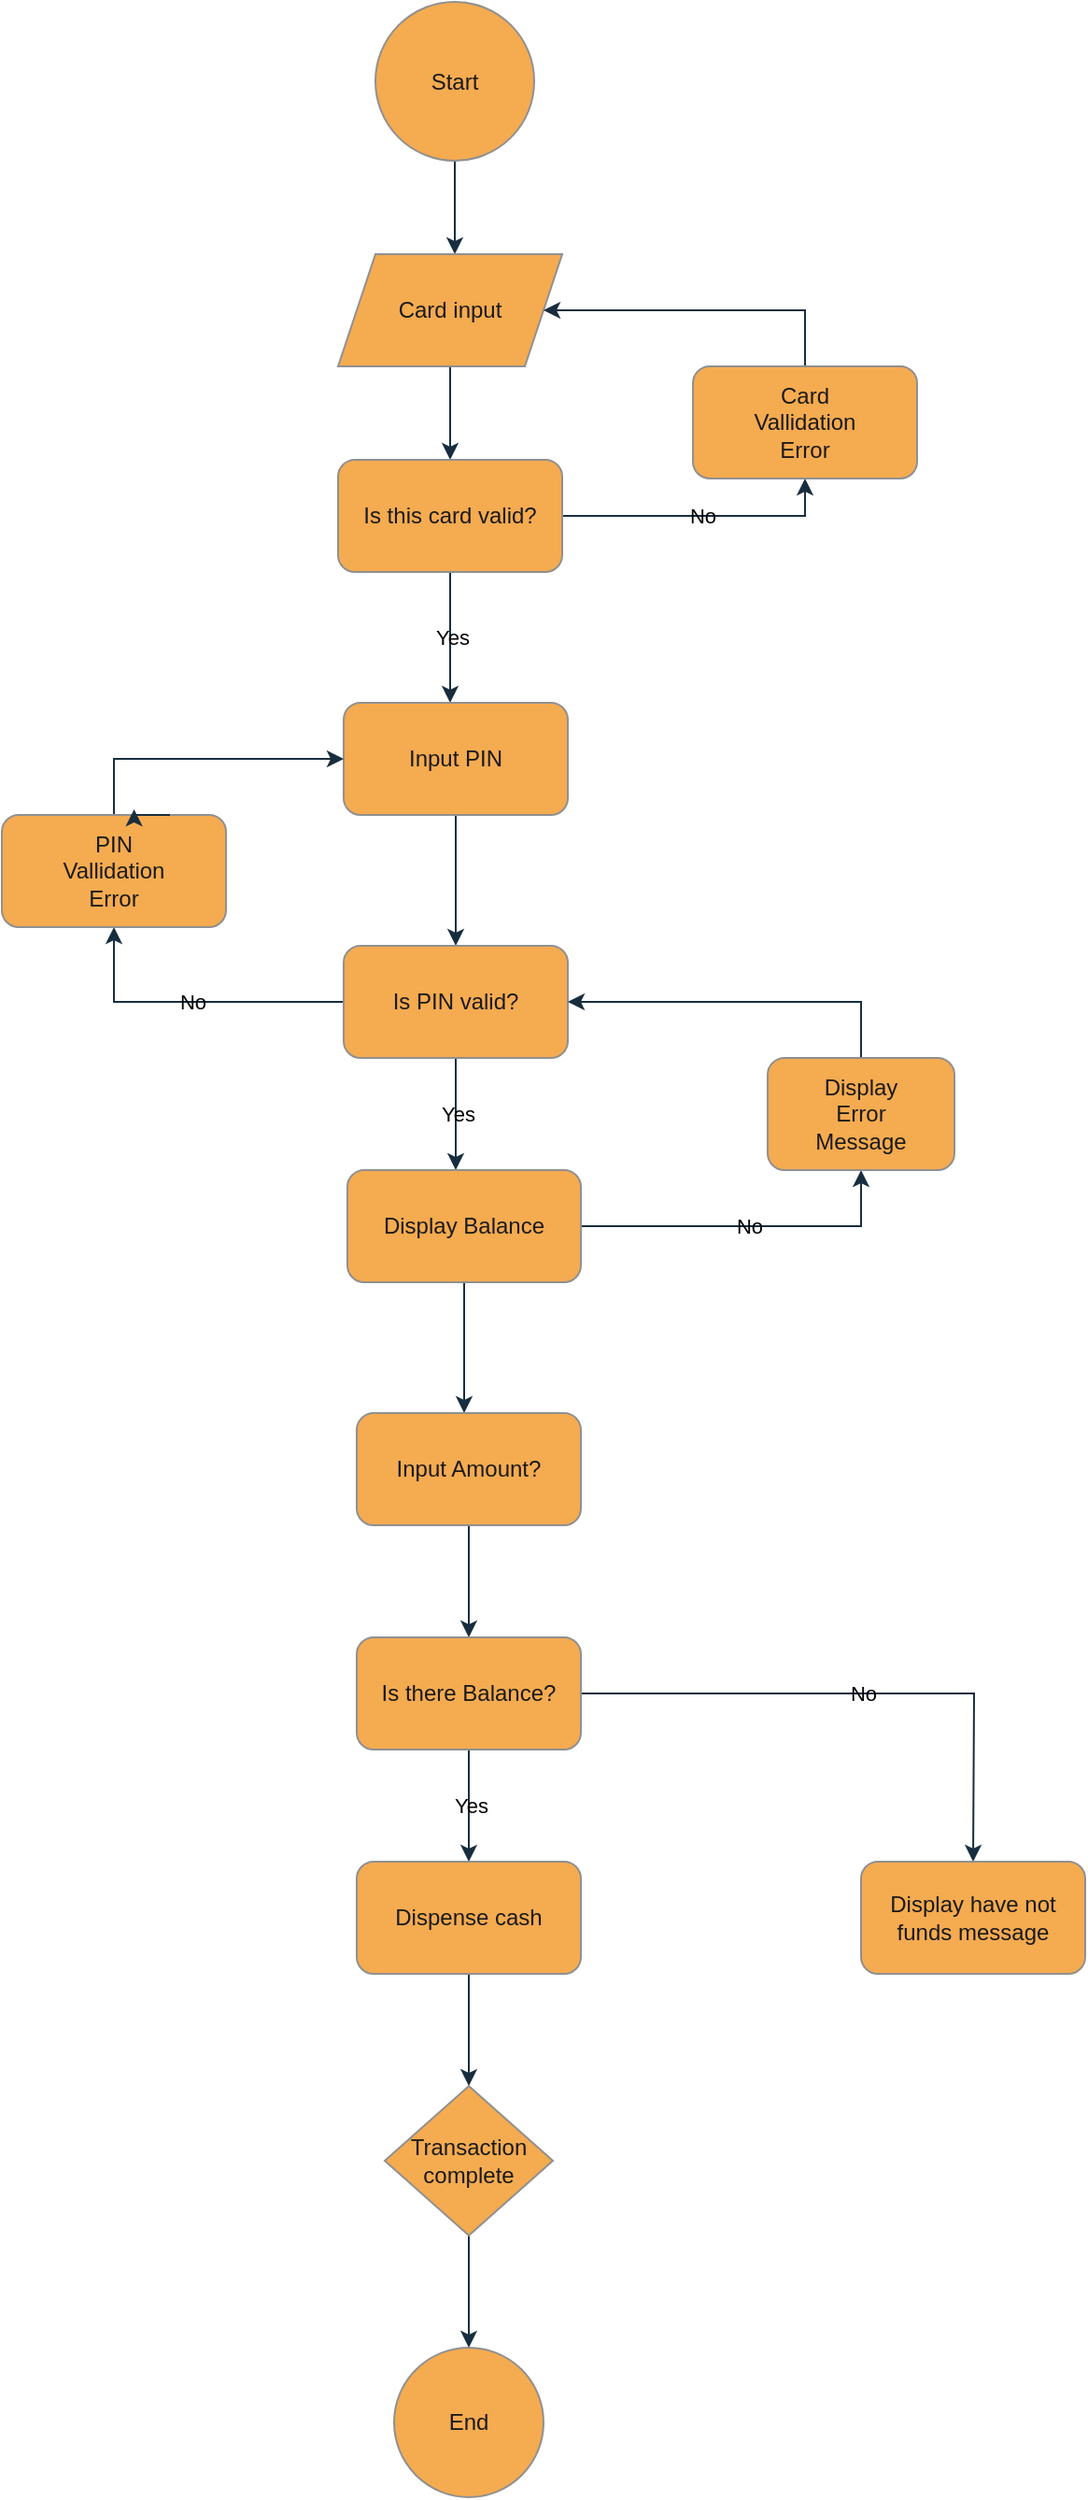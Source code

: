 <mxfile version="22.0.8" type="device">
  <diagram name="Page-1" id="ILPu-Vnk1iZfI6EeKE2v">
    <mxGraphModel dx="1050" dy="581" grid="1" gridSize="10" guides="1" tooltips="1" connect="1" arrows="1" fold="1" page="1" pageScale="1" pageWidth="850" pageHeight="1100" math="0" shadow="0">
      <root>
        <mxCell id="0" />
        <mxCell id="1" parent="0" />
        <mxCell id="fr6T2esQNYE4sj8cchZn-2" style="edgeStyle=orthogonalEdgeStyle;rounded=0;orthogonalLoop=1;jettySize=auto;html=1;labelBackgroundColor=none;strokeColor=#182E3E;fontColor=default;" edge="1" parent="1" source="fr6T2esQNYE4sj8cchZn-1">
          <mxGeometry relative="1" as="geometry">
            <mxPoint x="422.5" y="190" as="targetPoint" />
          </mxGeometry>
        </mxCell>
        <mxCell id="fr6T2esQNYE4sj8cchZn-1" value="Start" style="ellipse;whiteSpace=wrap;html=1;aspect=fixed;labelBackgroundColor=none;fillColor=#F5AB50;strokeColor=#909090;fontColor=#1A1A1A;" vertex="1" parent="1">
          <mxGeometry x="380" y="55" width="85" height="85" as="geometry" />
        </mxCell>
        <mxCell id="fr6T2esQNYE4sj8cchZn-5" style="edgeStyle=orthogonalEdgeStyle;rounded=0;orthogonalLoop=1;jettySize=auto;html=1;entryX=0.5;entryY=0;entryDx=0;entryDy=0;labelBackgroundColor=none;strokeColor=#182E3E;fontColor=default;" edge="1" parent="1" source="fr6T2esQNYE4sj8cchZn-3" target="fr6T2esQNYE4sj8cchZn-4">
          <mxGeometry relative="1" as="geometry" />
        </mxCell>
        <mxCell id="fr6T2esQNYE4sj8cchZn-3" value="Card input" style="shape=parallelogram;perimeter=parallelogramPerimeter;whiteSpace=wrap;html=1;fixedSize=1;labelBackgroundColor=none;fillColor=#F5AB50;strokeColor=#909090;fontColor=#1A1A1A;" vertex="1" parent="1">
          <mxGeometry x="360" y="190" width="120" height="60" as="geometry" />
        </mxCell>
        <mxCell id="fr6T2esQNYE4sj8cchZn-8" value="No" style="edgeStyle=orthogonalEdgeStyle;rounded=0;orthogonalLoop=1;jettySize=auto;html=1;entryX=0.5;entryY=1;entryDx=0;entryDy=0;labelBackgroundColor=none;strokeColor=#182E3E;fontColor=default;" edge="1" parent="1" source="fr6T2esQNYE4sj8cchZn-4" target="fr6T2esQNYE4sj8cchZn-7">
          <mxGeometry relative="1" as="geometry" />
        </mxCell>
        <mxCell id="fr6T2esQNYE4sj8cchZn-10" value="Yes" style="edgeStyle=orthogonalEdgeStyle;rounded=0;orthogonalLoop=1;jettySize=auto;html=1;exitX=0.5;exitY=1;exitDx=0;exitDy=0;labelBackgroundColor=none;strokeColor=#182E3E;fontColor=default;" edge="1" parent="1" source="fr6T2esQNYE4sj8cchZn-4">
          <mxGeometry relative="1" as="geometry">
            <mxPoint x="420" y="430" as="targetPoint" />
          </mxGeometry>
        </mxCell>
        <mxCell id="fr6T2esQNYE4sj8cchZn-4" value="Is this card valid?" style="rounded=1;whiteSpace=wrap;html=1;labelBackgroundColor=none;fillColor=#F5AB50;strokeColor=#909090;fontColor=#1A1A1A;" vertex="1" parent="1">
          <mxGeometry x="360" y="300" width="120" height="60" as="geometry" />
        </mxCell>
        <mxCell id="fr6T2esQNYE4sj8cchZn-9" style="edgeStyle=orthogonalEdgeStyle;rounded=0;orthogonalLoop=1;jettySize=auto;html=1;exitX=0.5;exitY=0;exitDx=0;exitDy=0;entryX=1;entryY=0.5;entryDx=0;entryDy=0;labelBackgroundColor=none;strokeColor=#182E3E;fontColor=default;" edge="1" parent="1" source="fr6T2esQNYE4sj8cchZn-7" target="fr6T2esQNYE4sj8cchZn-3">
          <mxGeometry relative="1" as="geometry" />
        </mxCell>
        <mxCell id="fr6T2esQNYE4sj8cchZn-7" value="Card&lt;br&gt;Vallidation&lt;br&gt;Error" style="rounded=1;whiteSpace=wrap;html=1;labelBackgroundColor=none;fillColor=#F5AB50;strokeColor=#909090;fontColor=#1A1A1A;" vertex="1" parent="1">
          <mxGeometry x="550" y="250" width="120" height="60" as="geometry" />
        </mxCell>
        <mxCell id="fr6T2esQNYE4sj8cchZn-12" style="edgeStyle=orthogonalEdgeStyle;rounded=0;orthogonalLoop=1;jettySize=auto;html=1;labelBackgroundColor=none;strokeColor=#182E3E;fontColor=default;" edge="1" parent="1" source="fr6T2esQNYE4sj8cchZn-11">
          <mxGeometry relative="1" as="geometry">
            <mxPoint x="423" y="560" as="targetPoint" />
          </mxGeometry>
        </mxCell>
        <mxCell id="fr6T2esQNYE4sj8cchZn-11" value="Input PIN" style="rounded=1;whiteSpace=wrap;html=1;labelBackgroundColor=none;fillColor=#F5AB50;strokeColor=#909090;fontColor=#1A1A1A;" vertex="1" parent="1">
          <mxGeometry x="363" y="430" width="120" height="60" as="geometry" />
        </mxCell>
        <mxCell id="fr6T2esQNYE4sj8cchZn-16" value="No" style="edgeStyle=orthogonalEdgeStyle;rounded=0;orthogonalLoop=1;jettySize=auto;html=1;exitX=0;exitY=0.5;exitDx=0;exitDy=0;entryX=0.5;entryY=1;entryDx=0;entryDy=0;labelBackgroundColor=none;strokeColor=#182E3E;fontColor=default;" edge="1" parent="1" source="fr6T2esQNYE4sj8cchZn-13" target="fr6T2esQNYE4sj8cchZn-15">
          <mxGeometry relative="1" as="geometry" />
        </mxCell>
        <mxCell id="fr6T2esQNYE4sj8cchZn-20" value="Yes" style="edgeStyle=orthogonalEdgeStyle;rounded=0;orthogonalLoop=1;jettySize=auto;html=1;labelBackgroundColor=none;strokeColor=#182E3E;fontColor=default;" edge="1" parent="1" source="fr6T2esQNYE4sj8cchZn-13">
          <mxGeometry relative="1" as="geometry">
            <mxPoint x="423" y="680" as="targetPoint" />
          </mxGeometry>
        </mxCell>
        <mxCell id="fr6T2esQNYE4sj8cchZn-13" value="Is PIN valid?" style="rounded=1;whiteSpace=wrap;html=1;labelBackgroundColor=none;fillColor=#F5AB50;strokeColor=#909090;fontColor=#1A1A1A;" vertex="1" parent="1">
          <mxGeometry x="363" y="560" width="120" height="60" as="geometry" />
        </mxCell>
        <mxCell id="fr6T2esQNYE4sj8cchZn-19" style="edgeStyle=orthogonalEdgeStyle;rounded=0;orthogonalLoop=1;jettySize=auto;html=1;exitX=0.5;exitY=0;exitDx=0;exitDy=0;labelBackgroundColor=none;strokeColor=#182E3E;fontColor=default;" edge="1" parent="1" source="fr6T2esQNYE4sj8cchZn-15" target="fr6T2esQNYE4sj8cchZn-11">
          <mxGeometry relative="1" as="geometry" />
        </mxCell>
        <mxCell id="fr6T2esQNYE4sj8cchZn-15" value="PIN&lt;br&gt;Vallidation&lt;br&gt;Error" style="rounded=1;whiteSpace=wrap;html=1;labelBackgroundColor=none;fillColor=#F5AB50;strokeColor=#909090;fontColor=#1A1A1A;" vertex="1" parent="1">
          <mxGeometry x="180" y="490" width="120" height="60" as="geometry" />
        </mxCell>
        <mxCell id="fr6T2esQNYE4sj8cchZn-18" style="edgeStyle=orthogonalEdgeStyle;rounded=0;orthogonalLoop=1;jettySize=auto;html=1;exitX=0.75;exitY=0;exitDx=0;exitDy=0;entryX=0.59;entryY=-0.05;entryDx=0;entryDy=0;entryPerimeter=0;labelBackgroundColor=none;strokeColor=#182E3E;fontColor=default;" edge="1" parent="1" source="fr6T2esQNYE4sj8cchZn-15" target="fr6T2esQNYE4sj8cchZn-15">
          <mxGeometry relative="1" as="geometry" />
        </mxCell>
        <mxCell id="fr6T2esQNYE4sj8cchZn-30" value="No" style="edgeStyle=orthogonalEdgeStyle;rounded=0;orthogonalLoop=1;jettySize=auto;html=1;entryX=0.5;entryY=1;entryDx=0;entryDy=0;labelBackgroundColor=none;strokeColor=#182E3E;fontColor=default;" edge="1" parent="1" source="fr6T2esQNYE4sj8cchZn-23" target="fr6T2esQNYE4sj8cchZn-25">
          <mxGeometry relative="1" as="geometry" />
        </mxCell>
        <mxCell id="fr6T2esQNYE4sj8cchZn-33" style="edgeStyle=orthogonalEdgeStyle;rounded=0;orthogonalLoop=1;jettySize=auto;html=1;labelBackgroundColor=none;strokeColor=#182E3E;fontColor=default;" edge="1" parent="1" source="fr6T2esQNYE4sj8cchZn-23">
          <mxGeometry relative="1" as="geometry">
            <mxPoint x="427.5" y="810" as="targetPoint" />
          </mxGeometry>
        </mxCell>
        <mxCell id="fr6T2esQNYE4sj8cchZn-23" value="Display Balance" style="rounded=1;whiteSpace=wrap;html=1;labelBackgroundColor=none;fillColor=#F5AB50;strokeColor=#909090;fontColor=#1A1A1A;" vertex="1" parent="1">
          <mxGeometry x="365" y="680" width="125" height="60" as="geometry" />
        </mxCell>
        <mxCell id="fr6T2esQNYE4sj8cchZn-29" style="edgeStyle=orthogonalEdgeStyle;rounded=0;orthogonalLoop=1;jettySize=auto;html=1;exitX=0.5;exitY=0;exitDx=0;exitDy=0;labelBackgroundColor=none;strokeColor=#182E3E;fontColor=default;" edge="1" parent="1" source="fr6T2esQNYE4sj8cchZn-25" target="fr6T2esQNYE4sj8cchZn-13">
          <mxGeometry relative="1" as="geometry" />
        </mxCell>
        <mxCell id="fr6T2esQNYE4sj8cchZn-25" value="Display&lt;br&gt;Error&lt;br&gt;Message" style="rounded=1;whiteSpace=wrap;html=1;labelBackgroundColor=none;fillColor=#F5AB50;strokeColor=#909090;fontColor=#1A1A1A;" vertex="1" parent="1">
          <mxGeometry x="590" y="620" width="100" height="60" as="geometry" />
        </mxCell>
        <mxCell id="fr6T2esQNYE4sj8cchZn-36" style="edgeStyle=orthogonalEdgeStyle;rounded=0;orthogonalLoop=1;jettySize=auto;html=1;labelBackgroundColor=none;strokeColor=#182E3E;fontColor=default;" edge="1" parent="1" source="fr6T2esQNYE4sj8cchZn-35">
          <mxGeometry relative="1" as="geometry">
            <mxPoint x="430" y="930" as="targetPoint" />
          </mxGeometry>
        </mxCell>
        <mxCell id="fr6T2esQNYE4sj8cchZn-35" value="Input Amount?" style="rounded=1;whiteSpace=wrap;html=1;labelBackgroundColor=none;fillColor=#F5AB50;strokeColor=#909090;fontColor=#1A1A1A;" vertex="1" parent="1">
          <mxGeometry x="370" y="810" width="120" height="60" as="geometry" />
        </mxCell>
        <mxCell id="fr6T2esQNYE4sj8cchZn-39" value="Yes" style="edgeStyle=orthogonalEdgeStyle;rounded=0;orthogonalLoop=1;jettySize=auto;html=1;labelBackgroundColor=none;strokeColor=#182E3E;fontColor=default;" edge="1" parent="1" source="fr6T2esQNYE4sj8cchZn-37">
          <mxGeometry relative="1" as="geometry">
            <mxPoint x="430" y="1050" as="targetPoint" />
          </mxGeometry>
        </mxCell>
        <mxCell id="fr6T2esQNYE4sj8cchZn-43" value="No" style="edgeStyle=orthogonalEdgeStyle;rounded=0;orthogonalLoop=1;jettySize=auto;html=1;exitX=1;exitY=0.5;exitDx=0;exitDy=0;entryX=0.5;entryY=0;entryDx=0;entryDy=0;labelBackgroundColor=none;strokeColor=#182E3E;fontColor=default;" edge="1" parent="1" source="fr6T2esQNYE4sj8cchZn-37">
          <mxGeometry relative="1" as="geometry">
            <mxPoint x="700" y="1050" as="targetPoint" />
          </mxGeometry>
        </mxCell>
        <mxCell id="fr6T2esQNYE4sj8cchZn-37" value="Is there Balance?" style="rounded=1;whiteSpace=wrap;html=1;labelBackgroundColor=none;fillColor=#F5AB50;strokeColor=#909090;fontColor=#1A1A1A;" vertex="1" parent="1">
          <mxGeometry x="370" y="930" width="120" height="60" as="geometry" />
        </mxCell>
        <mxCell id="fr6T2esQNYE4sj8cchZn-46" style="edgeStyle=orthogonalEdgeStyle;rounded=0;orthogonalLoop=1;jettySize=auto;html=1;labelBackgroundColor=none;strokeColor=#182E3E;fontColor=default;" edge="1" parent="1" source="fr6T2esQNYE4sj8cchZn-40">
          <mxGeometry relative="1" as="geometry">
            <mxPoint x="430" y="1170" as="targetPoint" />
          </mxGeometry>
        </mxCell>
        <mxCell id="fr6T2esQNYE4sj8cchZn-40" value="Dispense cash" style="rounded=1;whiteSpace=wrap;html=1;labelBackgroundColor=none;fillColor=#F5AB50;strokeColor=#909090;fontColor=#1A1A1A;" vertex="1" parent="1">
          <mxGeometry x="370" y="1050" width="120" height="60" as="geometry" />
        </mxCell>
        <mxCell id="fr6T2esQNYE4sj8cchZn-45" value="Display have not funds message" style="rounded=1;whiteSpace=wrap;html=1;labelBackgroundColor=none;fillColor=#F5AB50;strokeColor=#909090;fontColor=#1A1A1A;" vertex="1" parent="1">
          <mxGeometry x="640" y="1050" width="120" height="60" as="geometry" />
        </mxCell>
        <mxCell id="fr6T2esQNYE4sj8cchZn-49" style="edgeStyle=orthogonalEdgeStyle;rounded=0;orthogonalLoop=1;jettySize=auto;html=1;exitX=0.5;exitY=1;exitDx=0;exitDy=0;labelBackgroundColor=none;strokeColor=#182E3E;fontColor=default;" edge="1" parent="1" source="fr6T2esQNYE4sj8cchZn-48">
          <mxGeometry relative="1" as="geometry">
            <mxPoint x="430" y="1310" as="targetPoint" />
          </mxGeometry>
        </mxCell>
        <mxCell id="fr6T2esQNYE4sj8cchZn-48" value="Transaction&lt;br&gt;complete" style="rhombus;whiteSpace=wrap;html=1;labelBackgroundColor=none;fillColor=#F5AB50;strokeColor=#909090;fontColor=#1A1A1A;" vertex="1" parent="1">
          <mxGeometry x="385" y="1170" width="90" height="80" as="geometry" />
        </mxCell>
        <mxCell id="fr6T2esQNYE4sj8cchZn-50" value="End" style="ellipse;whiteSpace=wrap;html=1;aspect=fixed;labelBackgroundColor=none;fillColor=#F5AB50;strokeColor=#909090;fontColor=#1A1A1A;" vertex="1" parent="1">
          <mxGeometry x="390" y="1310" width="80" height="80" as="geometry" />
        </mxCell>
      </root>
    </mxGraphModel>
  </diagram>
</mxfile>
